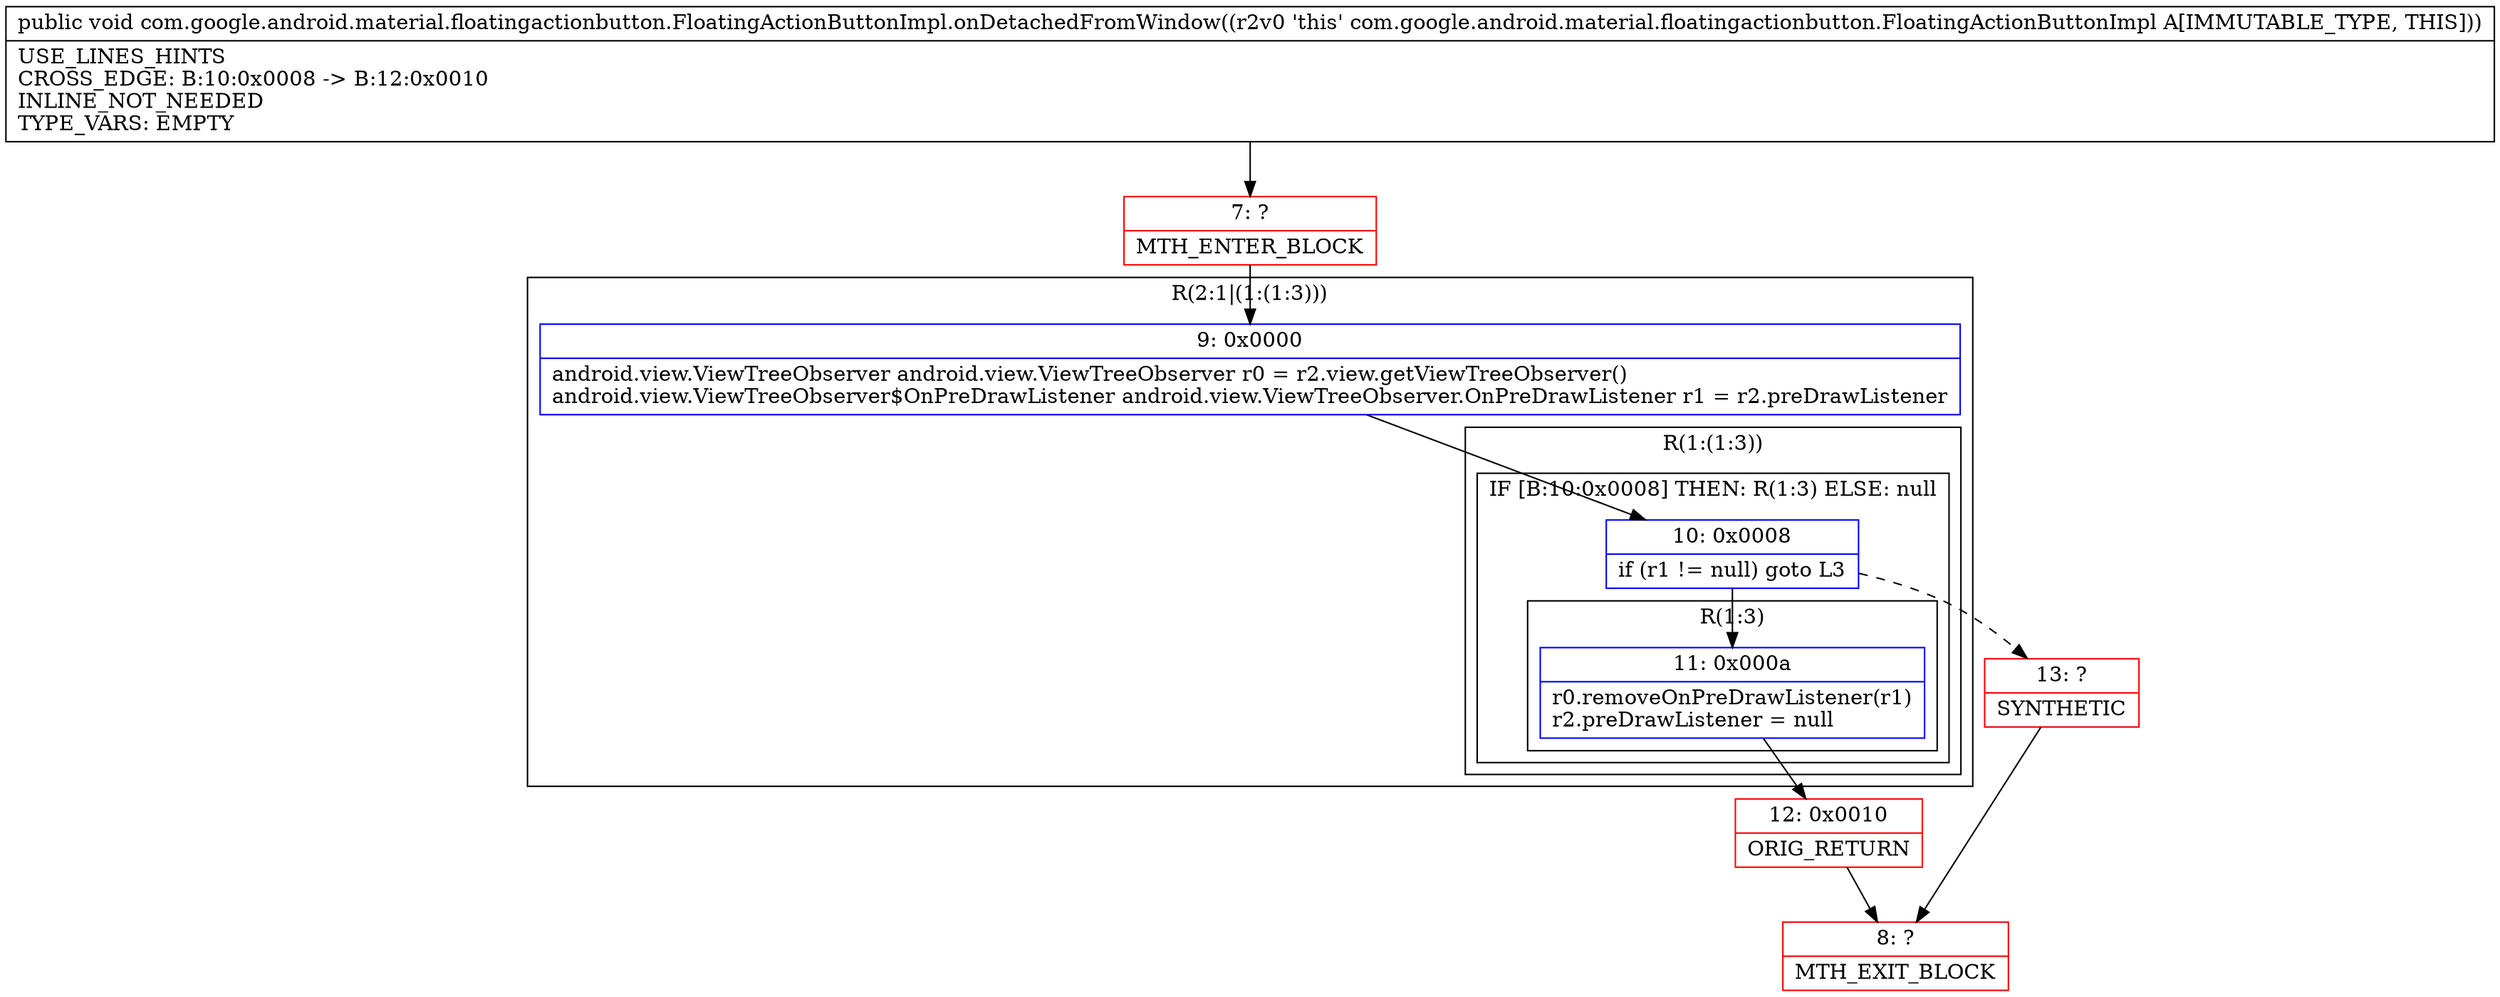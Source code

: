 digraph "CFG forcom.google.android.material.floatingactionbutton.FloatingActionButtonImpl.onDetachedFromWindow()V" {
subgraph cluster_Region_1868620036 {
label = "R(2:1|(1:(1:3)))";
node [shape=record,color=blue];
Node_9 [shape=record,label="{9\:\ 0x0000|android.view.ViewTreeObserver android.view.ViewTreeObserver r0 = r2.view.getViewTreeObserver()\landroid.view.ViewTreeObserver$OnPreDrawListener android.view.ViewTreeObserver.OnPreDrawListener r1 = r2.preDrawListener\l}"];
subgraph cluster_Region_260178627 {
label = "R(1:(1:3))";
node [shape=record,color=blue];
subgraph cluster_IfRegion_1259767377 {
label = "IF [B:10:0x0008] THEN: R(1:3) ELSE: null";
node [shape=record,color=blue];
Node_10 [shape=record,label="{10\:\ 0x0008|if (r1 != null) goto L3\l}"];
subgraph cluster_Region_147173651 {
label = "R(1:3)";
node [shape=record,color=blue];
Node_11 [shape=record,label="{11\:\ 0x000a|r0.removeOnPreDrawListener(r1)\lr2.preDrawListener = null\l}"];
}
}
}
}
Node_7 [shape=record,color=red,label="{7\:\ ?|MTH_ENTER_BLOCK\l}"];
Node_12 [shape=record,color=red,label="{12\:\ 0x0010|ORIG_RETURN\l}"];
Node_8 [shape=record,color=red,label="{8\:\ ?|MTH_EXIT_BLOCK\l}"];
Node_13 [shape=record,color=red,label="{13\:\ ?|SYNTHETIC\l}"];
MethodNode[shape=record,label="{public void com.google.android.material.floatingactionbutton.FloatingActionButtonImpl.onDetachedFromWindow((r2v0 'this' com.google.android.material.floatingactionbutton.FloatingActionButtonImpl A[IMMUTABLE_TYPE, THIS]))  | USE_LINES_HINTS\lCROSS_EDGE: B:10:0x0008 \-\> B:12:0x0010\lINLINE_NOT_NEEDED\lTYPE_VARS: EMPTY\l}"];
MethodNode -> Node_7;Node_9 -> Node_10;
Node_10 -> Node_11;
Node_10 -> Node_13[style=dashed];
Node_11 -> Node_12;
Node_7 -> Node_9;
Node_12 -> Node_8;
Node_13 -> Node_8;
}

